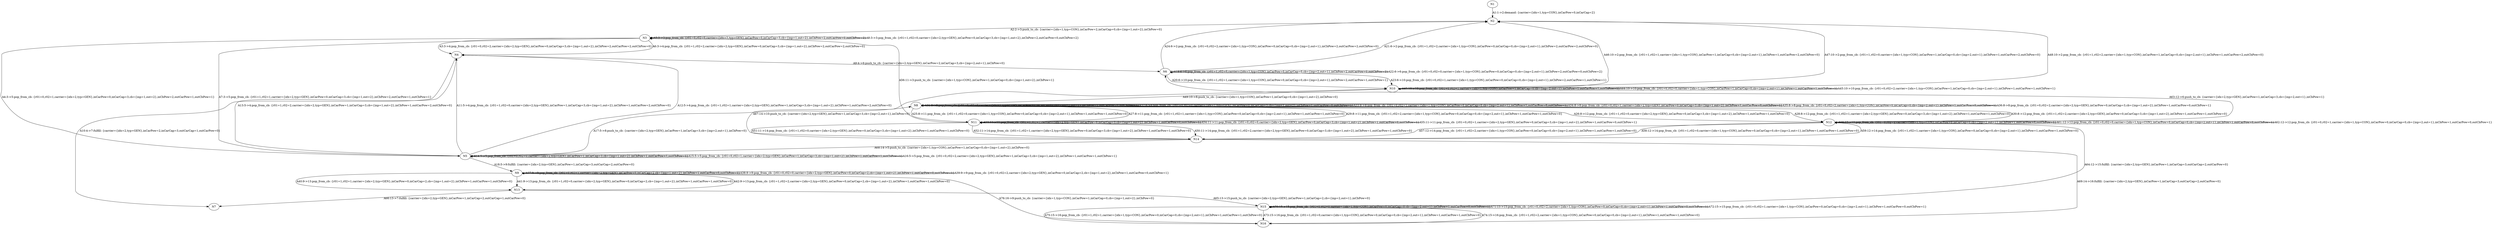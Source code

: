 digraph cpn_tools_graph {
  N1 -> N2 [ label="A1:1->2:demand: {carrier={idx=1,typ=CON},inCarPow=0,inCarCap=2}" ];
  N2 -> N3 [ label="A2:2->3:push_to_cb: {carrier={idx=1,typ=CON},inCarPow=2,inCarCap=0,cb={inp=1,out=2},inCbPow=0}" ];
  N3 -> N4 [ label="A3:3->4:pop_from_cb: {r01=0,r02=2,carrier={idx=2,typ=GEN},inCarPow=0,inCarCap=3,cb={inp=1,out=2},inCbPow=2,outCarPow=2,outCbPow=0}" ];
  N3 -> N5 [ label="A4:3->5:pop_from_cb: {r01=0,r02=1,carrier={idx=2,typ=GEN},inCarPow=0,inCarCap=3,cb={inp=1,out=2},inCbPow=2,outCarPow=1,outCbPow=1}" ];
  N3 -> N3 [ label="A5:3->3:pop_from_cb: {r01=0,r02=0,carrier={idx=2,typ=GEN},inCarPow=0,inCarCap=3,cb={inp=1,out=2},inCbPow=2,outCarPow=0,outCbPow=2}" ];
  N3 -> N4 [ label="A6:3->4:pop_from_cb: {r01=1,r02=2,carrier={idx=2,typ=GEN},inCarPow=0,inCarCap=3,cb={inp=1,out=2},inCbPow=2,outCarPow=2,outCbPow=0}" ];
  N3 -> N5 [ label="A7:3->5:pop_from_cb: {r01=1,r02=1,carrier={idx=2,typ=GEN},inCarPow=0,inCarCap=3,cb={inp=1,out=2},inCbPow=2,outCarPow=1,outCbPow=1}" ];
  N3 -> N3 [ label="A8:3->3:pop_from_cb: {r01=1,r02=0,carrier={idx=2,typ=GEN},inCarPow=0,inCarCap=3,cb={inp=1,out=2},inCbPow=2,outCarPow=0,outCbPow=2}" ];
  N4 -> N6 [ label="A9:4->6:push_to_cb: {carrier={idx=2,typ=GEN},inCarPow=2,inCarCap=3,cb={inp=2,out=1},inCbPow=0}" ];
  N4 -> N7 [ label="A10:4->7:fulfill: {carrier={idx=2,typ=GEN},inCarPow=2,inCarCap=3,outCarCap=1,outCarPow=0}" ];
  N5 -> N4 [ label="A11:5->4:pop_from_cb: {r01=1,r02=0,carrier={idx=2,typ=GEN},inCarPow=1,inCarCap=3,cb={inp=1,out=2},inCbPow=1,outCarPow=2,outCbPow=0}" ];
  N5 -> N4 [ label="A12:5->4:pop_from_cb: {r01=1,r02=1,carrier={idx=2,typ=GEN},inCarPow=1,inCarCap=3,cb={inp=1,out=2},inCbPow=1,outCarPow=2,outCbPow=0}" ];
  N5 -> N4 [ label="A13:5->4:pop_from_cb: {r01=1,r02=2,carrier={idx=2,typ=GEN},inCarPow=1,inCarCap=3,cb={inp=1,out=2},inCbPow=1,outCarPow=2,outCbPow=0}" ];
  N5 -> N5 [ label="A14:5->5:pop_from_cb: {r01=0,r02=0,carrier={idx=2,typ=GEN},inCarPow=1,inCarCap=3,cb={inp=1,out=2},inCbPow=1,outCarPow=1,outCbPow=1}" ];
  N5 -> N5 [ label="A15:5->5:pop_from_cb: {r01=0,r02=1,carrier={idx=2,typ=GEN},inCarPow=1,inCarCap=3,cb={inp=1,out=2},inCbPow=1,outCarPow=1,outCbPow=1}" ];
  N5 -> N5 [ label="A16:5->5:pop_from_cb: {r01=0,r02=2,carrier={idx=2,typ=GEN},inCarPow=1,inCarCap=3,cb={inp=1,out=2},inCbPow=1,outCarPow=1,outCbPow=1}" ];
  N5 -> N8 [ label="A17:5->8:push_to_cb: {carrier={idx=2,typ=GEN},inCarPow=1,inCarCap=3,cb={inp=2,out=1},inCbPow=0}" ];
  N5 -> N9 [ label="A18:5->9:fulfill: {carrier={idx=2,typ=GEN},inCarPow=1,inCarCap=3,outCarCap=2,outCarPow=0}" ];
  N6 -> N6 [ label="A19:6->6:pop_from_cb: {r01=1,r02=0,carrier={idx=1,typ=CON},inCarPow=0,inCarCap=0,cb={inp=2,out=1},inCbPow=2,outCarPow=0,outCbPow=2}" ];
  N6 -> N10 [ label="A20:6->10:pop_from_cb: {r01=1,r02=1,carrier={idx=1,typ=CON},inCarPow=0,inCarCap=0,cb={inp=2,out=1},inCbPow=2,outCarPow=1,outCbPow=1}" ];
  N6 -> N2 [ label="A21:6->2:pop_from_cb: {r01=1,r02=2,carrier={idx=1,typ=CON},inCarPow=0,inCarCap=0,cb={inp=2,out=1},inCbPow=2,outCarPow=2,outCbPow=0}" ];
  N6 -> N6 [ label="A22:6->6:pop_from_cb: {r01=0,r02=0,carrier={idx=1,typ=CON},inCarPow=0,inCarCap=0,cb={inp=2,out=1},inCbPow=2,outCarPow=0,outCbPow=2}" ];
  N6 -> N10 [ label="A23:6->10:pop_from_cb: {r01=0,r02=1,carrier={idx=1,typ=CON},inCarPow=0,inCarCap=0,cb={inp=2,out=1},inCbPow=2,outCarPow=1,outCbPow=1}" ];
  N6 -> N2 [ label="A24:6->2:pop_from_cb: {r01=0,r02=2,carrier={idx=1,typ=CON},inCarPow=0,inCarCap=0,cb={inp=2,out=1},inCbPow=2,outCarPow=2,outCbPow=0}" ];
  N8 -> N11 [ label="A25:8->11:pop_from_cb: {r01=1,r02=0,carrier={idx=1,typ=CON},inCarPow=0,inCarCap=0,cb={inp=2,out=1},inCbPow=1,outCarPow=1,outCbPow=0}" ];
  N8 -> N12 [ label="A26:8->12:pop_from_cb: {r01=1,r02=0,carrier={idx=2,typ=GEN},inCarPow=0,inCarCap=3,cb={inp=1,out=2},inCbPow=1,outCarPow=1,outCbPow=0}" ];
  N8 -> N11 [ label="A27:8->11:pop_from_cb: {r01=1,r02=1,carrier={idx=1,typ=CON},inCarPow=0,inCarCap=0,cb={inp=2,out=1},inCbPow=1,outCarPow=1,outCbPow=0}" ];
  N8 -> N12 [ label="A28:8->12:pop_from_cb: {r01=1,r02=1,carrier={idx=2,typ=GEN},inCarPow=0,inCarCap=3,cb={inp=1,out=2},inCbPow=1,outCarPow=1,outCbPow=0}" ];
  N8 -> N11 [ label="A29:8->11:pop_from_cb: {r01=1,r02=2,carrier={idx=1,typ=CON},inCarPow=0,inCarCap=0,cb={inp=2,out=1},inCbPow=1,outCarPow=1,outCbPow=0}" ];
  N8 -> N12 [ label="A30:8->12:pop_from_cb: {r01=1,r02=2,carrier={idx=2,typ=GEN},inCarPow=0,inCarCap=3,cb={inp=1,out=2},inCbPow=1,outCarPow=1,outCbPow=0}" ];
  N8 -> N8 [ label="A31:8->8:pop_from_cb: {r01=0,r02=0,carrier={idx=1,typ=CON},inCarPow=0,inCarCap=0,cb={inp=2,out=1},inCbPow=1,outCarPow=0,outCbPow=1}" ];
  N8 -> N8 [ label="A32:8->8:pop_from_cb: {r01=0,r02=0,carrier={idx=2,typ=GEN},inCarPow=0,inCarCap=3,cb={inp=1,out=2},inCbPow=1,outCarPow=0,outCbPow=1}" ];
  N8 -> N8 [ label="A33:8->8:pop_from_cb: {r01=0,r02=1,carrier={idx=1,typ=CON},inCarPow=0,inCarCap=0,cb={inp=2,out=1},inCbPow=1,outCarPow=0,outCbPow=1}" ];
  N8 -> N8 [ label="A34:8->8:pop_from_cb: {r01=0,r02=1,carrier={idx=2,typ=GEN},inCarPow=0,inCarCap=3,cb={inp=1,out=2},inCbPow=1,outCarPow=0,outCbPow=1}" ];
  N8 -> N8 [ label="A35:8->8:pop_from_cb: {r01=0,r02=2,carrier={idx=1,typ=CON},inCarPow=0,inCarCap=0,cb={inp=2,out=1},inCbPow=1,outCarPow=0,outCbPow=1}" ];
  N8 -> N8 [ label="A36:8->8:pop_from_cb: {r01=0,r02=2,carrier={idx=2,typ=GEN},inCarPow=0,inCarCap=3,cb={inp=1,out=2},inCbPow=1,outCarPow=0,outCbPow=1}" ];
  N9 -> N9 [ label="A37:9->9:pop_from_cb: {r01=0,r02=1,carrier={idx=2,typ=GEN},inCarPow=0,inCarCap=2,cb={inp=1,out=2},inCbPow=1,outCarPow=0,outCbPow=1}" ];
  N9 -> N9 [ label="A38:9->9:pop_from_cb: {r01=0,r02=0,carrier={idx=2,typ=GEN},inCarPow=0,inCarCap=2,cb={inp=1,out=2},inCbPow=1,outCarPow=0,outCbPow=1}" ];
  N9 -> N9 [ label="A39:9->9:pop_from_cb: {r01=0,r02=2,carrier={idx=2,typ=GEN},inCarPow=0,inCarCap=2,cb={inp=1,out=2},inCbPow=1,outCarPow=0,outCbPow=1}" ];
  N9 -> N13 [ label="A40:9->13:pop_from_cb: {r01=1,r02=1,carrier={idx=2,typ=GEN},inCarPow=0,inCarCap=2,cb={inp=1,out=2},inCbPow=1,outCarPow=1,outCbPow=0}" ];
  N9 -> N13 [ label="A41:9->13:pop_from_cb: {r01=1,r02=0,carrier={idx=2,typ=GEN},inCarPow=0,inCarCap=2,cb={inp=1,out=2},inCbPow=1,outCarPow=1,outCbPow=0}" ];
  N9 -> N13 [ label="A42:9->13:pop_from_cb: {r01=1,r02=2,carrier={idx=2,typ=GEN},inCarPow=0,inCarCap=2,cb={inp=1,out=2},inCbPow=1,outCarPow=1,outCbPow=0}" ];
  N10 -> N10 [ label="A43:10->10:pop_from_cb: {r01=0,r02=1,carrier={idx=1,typ=CON},inCarPow=1,inCarCap=0,cb={inp=2,out=1},inCbPow=1,outCarPow=1,outCbPow=1}" ];
  N10 -> N10 [ label="A44:10->10:pop_from_cb: {r01=0,r02=0,carrier={idx=1,typ=CON},inCarPow=1,inCarCap=0,cb={inp=2,out=1},inCbPow=1,outCarPow=1,outCbPow=1}" ];
  N10 -> N10 [ label="A45:10->10:pop_from_cb: {r01=0,r02=2,carrier={idx=1,typ=CON},inCarPow=1,inCarCap=0,cb={inp=2,out=1},inCbPow=1,outCarPow=1,outCbPow=1}" ];
  N10 -> N2 [ label="A46:10->2:pop_from_cb: {r01=1,r02=1,carrier={idx=1,typ=CON},inCarPow=1,inCarCap=0,cb={inp=2,out=1},inCbPow=1,outCarPow=2,outCbPow=0}" ];
  N10 -> N2 [ label="A47:10->2:pop_from_cb: {r01=1,r02=0,carrier={idx=1,typ=CON},inCarPow=1,inCarCap=0,cb={inp=2,out=1},inCbPow=1,outCarPow=2,outCbPow=0}" ];
  N10 -> N2 [ label="A48:10->2:pop_from_cb: {r01=1,r02=2,carrier={idx=1,typ=CON},inCarPow=1,inCarCap=0,cb={inp=2,out=1},inCbPow=1,outCarPow=2,outCbPow=0}" ];
  N10 -> N8 [ label="A49:10->8:push_to_cb: {carrier={idx=1,typ=CON},inCarPow=1,inCarCap=0,cb={inp=1,out=2},inCbPow=0}" ];
  N11 -> N14 [ label="A50:11->14:pop_from_cb: {r01=1,r02=2,carrier={idx=2,typ=GEN},inCarPow=0,inCarCap=3,cb={inp=1,out=2},inCbPow=1,outCarPow=1,outCbPow=0}" ];
  N11 -> N14 [ label="A51:11->14:pop_from_cb: {r01=1,r02=0,carrier={idx=2,typ=GEN},inCarPow=0,inCarCap=3,cb={inp=1,out=2},inCbPow=1,outCarPow=1,outCbPow=0}" ];
  N11 -> N14 [ label="A52:11->14:pop_from_cb: {r01=1,r02=1,carrier={idx=2,typ=GEN},inCarPow=0,inCarCap=3,cb={inp=1,out=2},inCbPow=1,outCarPow=1,outCbPow=0}" ];
  N11 -> N11 [ label="A53:11->11:pop_from_cb: {r01=0,r02=2,carrier={idx=2,typ=GEN},inCarPow=0,inCarCap=3,cb={inp=1,out=2},inCbPow=1,outCarPow=0,outCbPow=1}" ];
  N11 -> N11 [ label="A54:11->11:pop_from_cb: {r01=0,r02=0,carrier={idx=2,typ=GEN},inCarPow=0,inCarCap=3,cb={inp=1,out=2},inCbPow=1,outCarPow=0,outCbPow=1}" ];
  N11 -> N11 [ label="A55:11->11:pop_from_cb: {r01=0,r02=1,carrier={idx=2,typ=GEN},inCarPow=0,inCarCap=3,cb={inp=1,out=2},inCbPow=1,outCarPow=0,outCbPow=1}" ];
  N11 -> N3 [ label="A56:11->3:push_to_cb: {carrier={idx=1,typ=CON},inCarPow=1,inCarCap=0,cb={inp=1,out=2},inCbPow=1}" ];
  N12 -> N14 [ label="A57:12->14:pop_from_cb: {r01=1,r02=2,carrier={idx=1,typ=CON},inCarPow=0,inCarCap=0,cb={inp=2,out=1},inCbPow=1,outCarPow=1,outCbPow=0}" ];
  N12 -> N14 [ label="A58:12->14:pop_from_cb: {r01=1,r02=0,carrier={idx=1,typ=CON},inCarPow=0,inCarCap=0,cb={inp=2,out=1},inCbPow=1,outCarPow=1,outCbPow=0}" ];
  N12 -> N14 [ label="A59:12->14:pop_from_cb: {r01=1,r02=1,carrier={idx=1,typ=CON},inCarPow=0,inCarCap=0,cb={inp=2,out=1},inCbPow=1,outCarPow=1,outCbPow=0}" ];
  N12 -> N12 [ label="A60:12->12:pop_from_cb: {r01=0,r02=2,carrier={idx=1,typ=CON},inCarPow=0,inCarCap=0,cb={inp=2,out=1},inCbPow=1,outCarPow=0,outCbPow=1}" ];
  N12 -> N12 [ label="A61:12->12:pop_from_cb: {r01=0,r02=0,carrier={idx=1,typ=CON},inCarPow=0,inCarCap=0,cb={inp=2,out=1},inCbPow=1,outCarPow=0,outCbPow=1}" ];
  N12 -> N12 [ label="A62:12->12:pop_from_cb: {r01=0,r02=1,carrier={idx=1,typ=CON},inCarPow=0,inCarCap=0,cb={inp=2,out=1},inCbPow=1,outCarPow=0,outCbPow=1}" ];
  N12 -> N6 [ label="A63:12->6:push_to_cb: {carrier={idx=2,typ=GEN},inCarPow=1,inCarCap=3,cb={inp=2,out=1},inCbPow=1}" ];
  N12 -> N15 [ label="A64:12->15:fulfill: {carrier={idx=2,typ=GEN},inCarPow=1,inCarCap=3,outCarCap=2,outCarPow=0}" ];
  N13 -> N15 [ label="A65:13->15:push_to_cb: {carrier={idx=2,typ=GEN},inCarPow=1,inCarCap=2,cb={inp=2,out=1},inCbPow=0}" ];
  N13 -> N7 [ label="A66:13->7:fulfill: {carrier={idx=2,typ=GEN},inCarPow=1,inCarCap=2,outCarCap=1,outCarPow=0}" ];
  N14 -> N10 [ label="A67:14->10:push_to_cb: {carrier={idx=2,typ=GEN},inCarPow=1,inCarCap=3,cb={inp=2,out=1},inCbPow=0}" ];
  N14 -> N5 [ label="A68:14->5:push_to_cb: {carrier={idx=1,typ=CON},inCarPow=1,inCarCap=0,cb={inp=1,out=2},inCbPow=0}" ];
  N14 -> N16 [ label="A69:14->16:fulfill: {carrier={idx=2,typ=GEN},inCarPow=1,inCarCap=3,outCarCap=2,outCarPow=0}" ];
  N15 -> N15 [ label="A70:15->15:pop_from_cb: {r01=0,r02=0,carrier={idx=1,typ=CON},inCarPow=0,inCarCap=0,cb={inp=2,out=1},inCbPow=1,outCarPow=0,outCbPow=1}" ];
  N15 -> N15 [ label="A71:15->15:pop_from_cb: {r01=0,r02=2,carrier={idx=1,typ=CON},inCarPow=0,inCarCap=0,cb={inp=2,out=1},inCbPow=1,outCarPow=0,outCbPow=1}" ];
  N15 -> N15 [ label="A72:15->15:pop_from_cb: {r01=0,r02=1,carrier={idx=1,typ=CON},inCarPow=0,inCarCap=0,cb={inp=2,out=1},inCbPow=1,outCarPow=0,outCbPow=1}" ];
  N15 -> N16 [ label="A73:15->16:pop_from_cb: {r01=1,r02=0,carrier={idx=1,typ=CON},inCarPow=0,inCarCap=0,cb={inp=2,out=1},inCbPow=1,outCarPow=1,outCbPow=0}" ];
  N15 -> N16 [ label="A74:15->16:pop_from_cb: {r01=1,r02=2,carrier={idx=1,typ=CON},inCarPow=0,inCarCap=0,cb={inp=2,out=1},inCbPow=1,outCarPow=1,outCbPow=0}" ];
  N15 -> N16 [ label="A75:15->16:pop_from_cb: {r01=1,r02=1,carrier={idx=1,typ=CON},inCarPow=0,inCarCap=0,cb={inp=2,out=1},inCbPow=1,outCarPow=1,outCbPow=0}" ];
  N16 -> N9 [ label="A76:16->9:push_to_cb: {carrier={idx=1,typ=CON},inCarPow=1,inCarCap=0,cb={inp=1,out=2},inCbPow=0}" ];
}